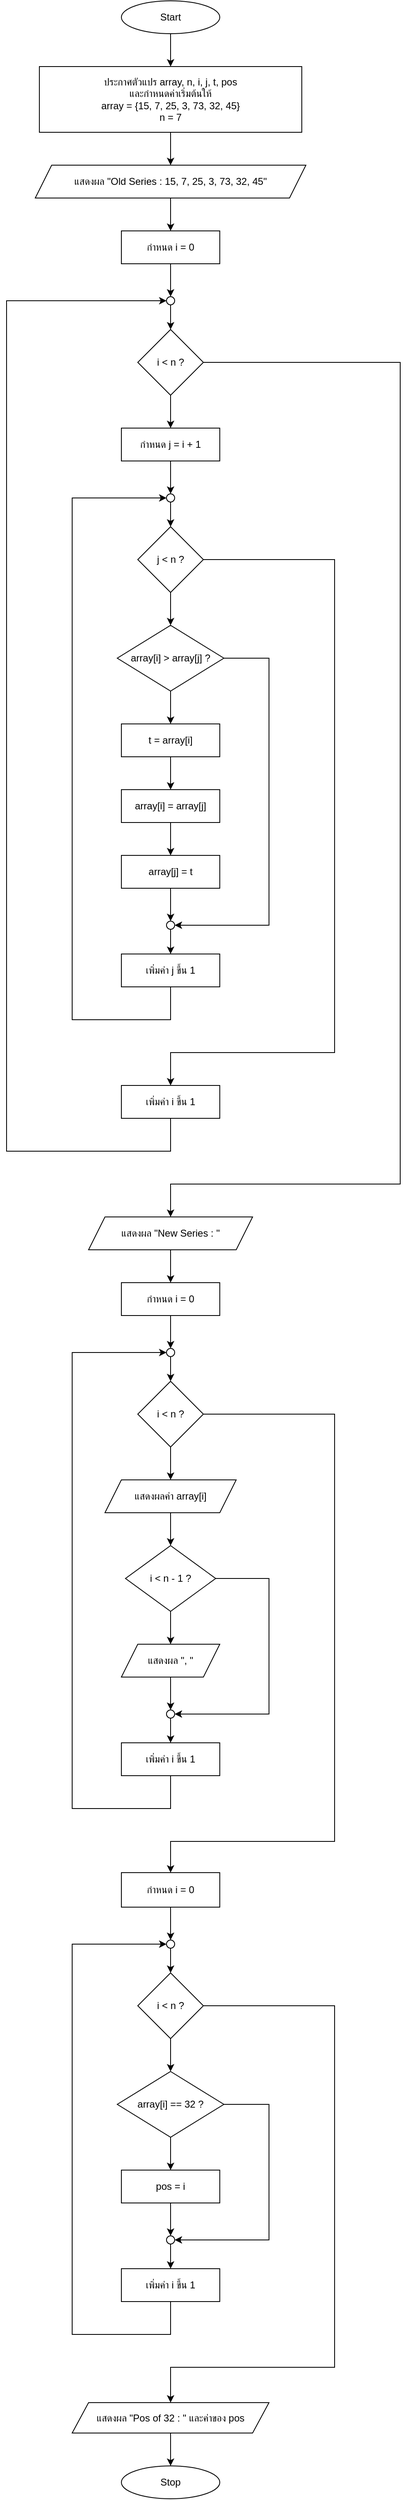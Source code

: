 <mxfile version="28.2.5">
  <diagram name="หน้า-1" id="DDYYQTp5KiVwwcD2y10V">
    <mxGraphModel dx="2230" dy="1855" grid="1" gridSize="10" guides="1" tooltips="1" connect="1" arrows="1" fold="1" page="1" pageScale="1" pageWidth="827" pageHeight="1169" math="0" shadow="0">
      <root>
        <mxCell id="0" />
        <mxCell id="1" parent="0" />
        <mxCell id="iIrVy1uz0uTO4pPe2vCX-78" value="" style="edgeStyle=orthogonalEdgeStyle;rounded=0;orthogonalLoop=1;jettySize=auto;html=1;" edge="1" parent="1" source="2" target="iIrVy1uz0uTO4pPe2vCX-77">
          <mxGeometry relative="1" as="geometry" />
        </mxCell>
        <mxCell id="2" value="Start" style="ellipse;whiteSpace=wrap;html=1;" vertex="1" parent="1">
          <mxGeometry x="340" width="120" height="40" as="geometry" />
        </mxCell>
        <mxCell id="6" value="แสดงผล &quot;Old Series : 15, 7, 25, 3, 73, 32, 45&quot;" style="shape=parallelogram;perimeter=parallelogramPerimeter;whiteSpace=wrap;html=1;fixedSize=1;" vertex="1" parent="1">
          <mxGeometry x="235" y="200" width="330" height="40" as="geometry" />
        </mxCell>
        <mxCell id="7" value="" style="endArrow=classic;html=1;rounded=0;" edge="1" parent="1" source="6" target="8">
          <mxGeometry width="50" height="50" relative="1" as="geometry">
            <mxPoint x="400" y="380" as="sourcePoint" />
            <mxPoint x="450" y="330" as="targetPoint" />
          </mxGeometry>
        </mxCell>
        <mxCell id="iIrVy1uz0uTO4pPe2vCX-95" value="" style="edgeStyle=orthogonalEdgeStyle;rounded=0;orthogonalLoop=1;jettySize=auto;html=1;" edge="1" parent="1" source="8" target="iIrVy1uz0uTO4pPe2vCX-93">
          <mxGeometry relative="1" as="geometry" />
        </mxCell>
        <mxCell id="8" value="กำหนด i = 0" style="rounded=0;whiteSpace=wrap;html=1;" vertex="1" parent="1">
          <mxGeometry x="340" y="280" width="120" height="40" as="geometry" />
        </mxCell>
        <mxCell id="iIrVy1uz0uTO4pPe2vCX-80" value="" style="edgeStyle=orthogonalEdgeStyle;rounded=0;orthogonalLoop=1;jettySize=auto;html=1;" edge="1" parent="1" source="10" target="13">
          <mxGeometry relative="1" as="geometry" />
        </mxCell>
        <mxCell id="iIrVy1uz0uTO4pPe2vCX-98" style="edgeStyle=orthogonalEdgeStyle;rounded=0;orthogonalLoop=1;jettySize=auto;html=1;entryX=0.5;entryY=0;entryDx=0;entryDy=0;" edge="1" parent="1" source="10" target="37">
          <mxGeometry relative="1" as="geometry">
            <Array as="points">
              <mxPoint x="680" y="440" />
              <mxPoint x="680" y="1440" />
              <mxPoint x="400" y="1440" />
            </Array>
          </mxGeometry>
        </mxCell>
        <mxCell id="10" value="i &amp;lt; n ?" style="rhombus;whiteSpace=wrap;html=1;" vertex="1" parent="1">
          <mxGeometry x="360" y="400" width="80" height="80" as="geometry" />
        </mxCell>
        <mxCell id="iIrVy1uz0uTO4pPe2vCX-89" value="" style="edgeStyle=orthogonalEdgeStyle;rounded=0;orthogonalLoop=1;jettySize=auto;html=1;" edge="1" parent="1" source="13" target="iIrVy1uz0uTO4pPe2vCX-88">
          <mxGeometry relative="1" as="geometry" />
        </mxCell>
        <mxCell id="13" value="กำหนด j = i + 1" style="rounded=0;whiteSpace=wrap;html=1;" vertex="1" parent="1">
          <mxGeometry x="340" y="520" width="120" height="40" as="geometry" />
        </mxCell>
        <mxCell id="iIrVy1uz0uTO4pPe2vCX-92" style="edgeStyle=orthogonalEdgeStyle;rounded=0;orthogonalLoop=1;jettySize=auto;html=1;entryX=0.5;entryY=0;entryDx=0;entryDy=0;" edge="1" parent="1" source="15" target="34">
          <mxGeometry relative="1" as="geometry">
            <mxPoint x="560" y="1250" as="targetPoint" />
            <Array as="points">
              <mxPoint x="600" y="680" />
              <mxPoint x="600" y="1280" />
              <mxPoint x="400" y="1280" />
            </Array>
          </mxGeometry>
        </mxCell>
        <mxCell id="15" value="j &amp;lt; n ?" style="rhombus;whiteSpace=wrap;html=1;" vertex="1" parent="1">
          <mxGeometry x="360" y="640" width="80" height="80" as="geometry" />
        </mxCell>
        <mxCell id="16" value="" style="endArrow=classic;html=1;rounded=0;" edge="1" parent="1" source="15" target="18">
          <mxGeometry width="50" height="50" relative="1" as="geometry">
            <mxPoint x="425" y="820" as="sourcePoint" />
            <mxPoint x="425" y="840" as="targetPoint" />
          </mxGeometry>
        </mxCell>
        <mxCell id="iIrVy1uz0uTO4pPe2vCX-82" style="edgeStyle=orthogonalEdgeStyle;rounded=0;orthogonalLoop=1;jettySize=auto;html=1;entryX=0.5;entryY=0;entryDx=0;entryDy=0;" edge="1" parent="1" source="18" target="21">
          <mxGeometry relative="1" as="geometry" />
        </mxCell>
        <mxCell id="iIrVy1uz0uTO4pPe2vCX-83" style="edgeStyle=orthogonalEdgeStyle;rounded=0;orthogonalLoop=1;jettySize=auto;html=1;entryX=1;entryY=0.5;entryDx=0;entryDy=0;" edge="1" parent="1" source="18" target="iIrVy1uz0uTO4pPe2vCX-85">
          <mxGeometry relative="1" as="geometry">
            <mxPoint x="520" y="1120" as="targetPoint" />
            <Array as="points">
              <mxPoint x="520" y="800" />
              <mxPoint x="520" y="1125" />
            </Array>
          </mxGeometry>
        </mxCell>
        <mxCell id="18" value="array[i] &amp;gt; array[j] ?" style="rhombus;whiteSpace=wrap;html=1;" vertex="1" parent="1">
          <mxGeometry x="335" y="760" width="130" height="80" as="geometry" />
        </mxCell>
        <mxCell id="21" value="t = array[i]" style="rounded=0;whiteSpace=wrap;html=1;" vertex="1" parent="1">
          <mxGeometry x="340" y="880" width="120" height="40" as="geometry" />
        </mxCell>
        <mxCell id="22" value="" style="endArrow=classic;html=1;rounded=0;" edge="1" parent="1" source="21" target="23">
          <mxGeometry width="50" height="50" relative="1" as="geometry">
            <mxPoint x="400" y="1040" as="sourcePoint" />
            <mxPoint x="450" y="990" as="targetPoint" />
          </mxGeometry>
        </mxCell>
        <mxCell id="23" value="array[i] = array[j]" style="rounded=0;whiteSpace=wrap;html=1;" vertex="1" parent="1">
          <mxGeometry x="340" y="960" width="120" height="40" as="geometry" />
        </mxCell>
        <mxCell id="24" value="" style="endArrow=classic;html=1;rounded=0;" edge="1" parent="1" source="23" target="25">
          <mxGeometry width="50" height="50" relative="1" as="geometry">
            <mxPoint x="400" y="1140" as="sourcePoint" />
            <mxPoint x="450" y="1090" as="targetPoint" />
          </mxGeometry>
        </mxCell>
        <mxCell id="iIrVy1uz0uTO4pPe2vCX-86" value="" style="edgeStyle=orthogonalEdgeStyle;rounded=0;orthogonalLoop=1;jettySize=auto;html=1;" edge="1" parent="1" source="25" target="iIrVy1uz0uTO4pPe2vCX-85">
          <mxGeometry relative="1" as="geometry" />
        </mxCell>
        <mxCell id="25" value="array[j] = t" style="rounded=0;whiteSpace=wrap;html=1;" vertex="1" parent="1">
          <mxGeometry x="340" y="1040" width="120" height="40" as="geometry" />
        </mxCell>
        <mxCell id="iIrVy1uz0uTO4pPe2vCX-91" style="edgeStyle=orthogonalEdgeStyle;rounded=0;orthogonalLoop=1;jettySize=auto;html=1;entryX=0;entryY=0.5;entryDx=0;entryDy=0;" edge="1" parent="1" source="28" target="iIrVy1uz0uTO4pPe2vCX-88">
          <mxGeometry relative="1" as="geometry">
            <Array as="points">
              <mxPoint x="400" y="1240" />
              <mxPoint x="280" y="1240" />
              <mxPoint x="280" y="605" />
            </Array>
          </mxGeometry>
        </mxCell>
        <mxCell id="28" value="เพิ่มค่า j ขึ้น 1" style="rounded=0;whiteSpace=wrap;html=1;" vertex="1" parent="1">
          <mxGeometry x="340" y="1160" width="120" height="40" as="geometry" />
        </mxCell>
        <mxCell id="iIrVy1uz0uTO4pPe2vCX-97" style="edgeStyle=orthogonalEdgeStyle;rounded=0;orthogonalLoop=1;jettySize=auto;html=1;entryX=0;entryY=0.5;entryDx=0;entryDy=0;" edge="1" parent="1" source="34" target="iIrVy1uz0uTO4pPe2vCX-93">
          <mxGeometry relative="1" as="geometry">
            <Array as="points">
              <mxPoint x="400" y="1400" />
              <mxPoint x="200" y="1400" />
              <mxPoint x="200" y="365" />
            </Array>
          </mxGeometry>
        </mxCell>
        <mxCell id="34" value="เพิ่มค่า i ขึ้น 1" style="whiteSpace=wrap;html=1;rounded=0;" vertex="1" parent="1">
          <mxGeometry x="340" y="1320" width="120" height="40" as="geometry" />
        </mxCell>
        <mxCell id="iIrVy1uz0uTO4pPe2vCX-99" value="" style="edgeStyle=orthogonalEdgeStyle;rounded=0;orthogonalLoop=1;jettySize=auto;html=1;" edge="1" parent="1" source="37" target="39">
          <mxGeometry relative="1" as="geometry" />
        </mxCell>
        <mxCell id="37" value="แสดงผล &quot;New Series : &quot;" style="shape=parallelogram;perimeter=parallelogramPerimeter;whiteSpace=wrap;html=1;fixedSize=1;" vertex="1" parent="1">
          <mxGeometry x="300" y="1480" width="200" height="40" as="geometry" />
        </mxCell>
        <mxCell id="iIrVy1uz0uTO4pPe2vCX-103" value="" style="edgeStyle=orthogonalEdgeStyle;rounded=0;orthogonalLoop=1;jettySize=auto;html=1;" edge="1" parent="1" source="39" target="iIrVy1uz0uTO4pPe2vCX-102">
          <mxGeometry relative="1" as="geometry" />
        </mxCell>
        <mxCell id="39" value="กำหนด i = 0" style="rounded=0;whiteSpace=wrap;html=1;" vertex="1" parent="1">
          <mxGeometry x="340" y="1560" width="120" height="40" as="geometry" />
        </mxCell>
        <mxCell id="iIrVy1uz0uTO4pPe2vCX-101" style="edgeStyle=orthogonalEdgeStyle;rounded=0;orthogonalLoop=1;jettySize=auto;html=1;entryX=0.5;entryY=0;entryDx=0;entryDy=0;" edge="1" parent="1" source="41" target="59">
          <mxGeometry relative="1" as="geometry">
            <mxPoint x="680" y="1720" as="targetPoint" />
            <Array as="points">
              <mxPoint x="600" y="1720" />
              <mxPoint x="600" y="2240" />
              <mxPoint x="400" y="2240" />
            </Array>
          </mxGeometry>
        </mxCell>
        <mxCell id="41" value="i &amp;lt; n ?" style="rhombus;whiteSpace=wrap;html=1;" vertex="1" parent="1">
          <mxGeometry x="360" y="1680" width="80" height="80" as="geometry" />
        </mxCell>
        <mxCell id="42" value="" style="endArrow=classic;html=1;rounded=0;" edge="1" parent="1" source="41" target="44">
          <mxGeometry width="50" height="50" relative="1" as="geometry">
            <mxPoint x="690" y="1800" as="sourcePoint" />
            <mxPoint x="690" y="1820" as="targetPoint" />
          </mxGeometry>
        </mxCell>
        <mxCell id="44" value="แสดงผลค่า array[i]" style="shape=parallelogram;perimeter=parallelogramPerimeter;whiteSpace=wrap;html=1;fixedSize=1;" vertex="1" parent="1">
          <mxGeometry x="320" y="1800" width="160" height="40" as="geometry" />
        </mxCell>
        <mxCell id="45" value="" style="endArrow=classic;html=1;rounded=0;" edge="1" parent="1" source="44" target="46">
          <mxGeometry width="50" height="50" relative="1" as="geometry">
            <mxPoint x="660" y="1910" as="sourcePoint" />
            <mxPoint x="710" y="1860" as="targetPoint" />
          </mxGeometry>
        </mxCell>
        <mxCell id="iIrVy1uz0uTO4pPe2vCX-109" style="edgeStyle=orthogonalEdgeStyle;rounded=0;orthogonalLoop=1;jettySize=auto;html=1;entryX=1;entryY=0.5;entryDx=0;entryDy=0;" edge="1" parent="1" source="46" target="iIrVy1uz0uTO4pPe2vCX-106">
          <mxGeometry relative="1" as="geometry">
            <Array as="points">
              <mxPoint x="520" y="1920" />
              <mxPoint x="520" y="2085" />
            </Array>
          </mxGeometry>
        </mxCell>
        <mxCell id="46" value="i &amp;lt; n - 1 ?" style="rhombus;whiteSpace=wrap;html=1;" vertex="1" parent="1">
          <mxGeometry x="345" y="1880" width="110" height="80" as="geometry" />
        </mxCell>
        <mxCell id="47" value="" style="endArrow=classic;html=1;rounded=0;" edge="1" parent="1" source="46" target="49">
          <mxGeometry width="50" height="50" relative="1" as="geometry">
            <mxPoint x="690" y="2020" as="sourcePoint" />
            <mxPoint x="690" y="2040" as="targetPoint" />
          </mxGeometry>
        </mxCell>
        <mxCell id="iIrVy1uz0uTO4pPe2vCX-107" value="" style="edgeStyle=orthogonalEdgeStyle;rounded=0;orthogonalLoop=1;jettySize=auto;html=1;" edge="1" parent="1" source="49" target="iIrVy1uz0uTO4pPe2vCX-106">
          <mxGeometry relative="1" as="geometry" />
        </mxCell>
        <mxCell id="49" value="แสดงผล &quot;, &quot;" style="shape=parallelogram;perimeter=parallelogramPerimeter;whiteSpace=wrap;html=1;fixedSize=1;" vertex="1" parent="1">
          <mxGeometry x="340" y="2000" width="120" height="40" as="geometry" />
        </mxCell>
        <mxCell id="iIrVy1uz0uTO4pPe2vCX-105" style="edgeStyle=orthogonalEdgeStyle;rounded=0;orthogonalLoop=1;jettySize=auto;html=1;entryX=0;entryY=0.5;entryDx=0;entryDy=0;" edge="1" parent="1" source="52" target="iIrVy1uz0uTO4pPe2vCX-102">
          <mxGeometry relative="1" as="geometry">
            <Array as="points">
              <mxPoint x="400" y="2200" />
              <mxPoint x="280" y="2200" />
              <mxPoint x="280" y="1645" />
            </Array>
          </mxGeometry>
        </mxCell>
        <mxCell id="52" value="เพิ่มค่า i ขึ้น 1" style="rounded=0;whiteSpace=wrap;html=1;" vertex="1" parent="1">
          <mxGeometry x="340" y="2120" width="120" height="40" as="geometry" />
        </mxCell>
        <mxCell id="iIrVy1uz0uTO4pPe2vCX-113" value="" style="edgeStyle=orthogonalEdgeStyle;rounded=0;orthogonalLoop=1;jettySize=auto;html=1;" edge="1" parent="1" source="59" target="iIrVy1uz0uTO4pPe2vCX-112">
          <mxGeometry relative="1" as="geometry" />
        </mxCell>
        <mxCell id="59" value="กำหนด i = 0" style="rounded=0;whiteSpace=wrap;html=1;" vertex="1" parent="1">
          <mxGeometry x="340" y="2278" width="120" height="42" as="geometry" />
        </mxCell>
        <mxCell id="iIrVy1uz0uTO4pPe2vCX-123" style="edgeStyle=orthogonalEdgeStyle;rounded=0;orthogonalLoop=1;jettySize=auto;html=1;" edge="1" parent="1" source="61" target="75">
          <mxGeometry relative="1" as="geometry">
            <Array as="points">
              <mxPoint x="600" y="2440" />
              <mxPoint x="600" y="2880" />
              <mxPoint x="400" y="2880" />
            </Array>
          </mxGeometry>
        </mxCell>
        <mxCell id="61" value="i &amp;lt; n ?" style="rhombus;whiteSpace=wrap;html=1;" vertex="1" parent="1">
          <mxGeometry x="360" y="2400" width="80" height="80" as="geometry" />
        </mxCell>
        <mxCell id="62" value="" style="endArrow=classic;html=1;rounded=0;" edge="1" parent="1" source="61" target="64">
          <mxGeometry width="50" height="50" relative="1" as="geometry">
            <mxPoint x="1240" y="2600" as="sourcePoint" />
            <mxPoint x="1240" y="2580" as="targetPoint" />
          </mxGeometry>
        </mxCell>
        <mxCell id="iIrVy1uz0uTO4pPe2vCX-117" value="" style="edgeStyle=orthogonalEdgeStyle;rounded=0;orthogonalLoop=1;jettySize=auto;html=1;" edge="1" parent="1" source="64" target="67">
          <mxGeometry relative="1" as="geometry" />
        </mxCell>
        <mxCell id="iIrVy1uz0uTO4pPe2vCX-122" style="edgeStyle=orthogonalEdgeStyle;rounded=0;orthogonalLoop=1;jettySize=auto;html=1;entryX=1;entryY=0.5;entryDx=0;entryDy=0;" edge="1" parent="1" source="64" target="iIrVy1uz0uTO4pPe2vCX-118">
          <mxGeometry relative="1" as="geometry">
            <Array as="points">
              <mxPoint x="520" y="2560" />
              <mxPoint x="520" y="2725" />
            </Array>
          </mxGeometry>
        </mxCell>
        <mxCell id="64" value="array[i] == 32 ?" style="rhombus;whiteSpace=wrap;html=1;" vertex="1" parent="1">
          <mxGeometry x="335" y="2520" width="130" height="80" as="geometry" />
        </mxCell>
        <mxCell id="iIrVy1uz0uTO4pPe2vCX-119" value="" style="edgeStyle=orthogonalEdgeStyle;rounded=0;orthogonalLoop=1;jettySize=auto;html=1;" edge="1" parent="1" source="67" target="iIrVy1uz0uTO4pPe2vCX-118">
          <mxGeometry relative="1" as="geometry" />
        </mxCell>
        <mxCell id="67" value="pos = i" style="rounded=0;whiteSpace=wrap;html=1;" vertex="1" parent="1">
          <mxGeometry x="340" y="2640" width="120" height="40" as="geometry" />
        </mxCell>
        <mxCell id="iIrVy1uz0uTO4pPe2vCX-121" style="edgeStyle=orthogonalEdgeStyle;rounded=0;orthogonalLoop=1;jettySize=auto;html=1;entryX=0;entryY=0.5;entryDx=0;entryDy=0;" edge="1" parent="1" source="70" target="iIrVy1uz0uTO4pPe2vCX-112">
          <mxGeometry relative="1" as="geometry">
            <Array as="points">
              <mxPoint x="400" y="2840" />
              <mxPoint x="280" y="2840" />
              <mxPoint x="280" y="2365" />
            </Array>
          </mxGeometry>
        </mxCell>
        <mxCell id="70" value="เพิ่มค่า i ขึ้น 1" style="rounded=0;whiteSpace=wrap;html=1;" vertex="1" parent="1">
          <mxGeometry x="340" y="2760" width="120" height="40" as="geometry" />
        </mxCell>
        <mxCell id="75" value="แสดงผล &quot;Pos of 32 : &quot; และค่าของ pos" style="shape=parallelogram;perimeter=parallelogramPerimeter;whiteSpace=wrap;html=1;fixedSize=1;" vertex="1" parent="1">
          <mxGeometry x="280" y="2923" width="240" height="37" as="geometry" />
        </mxCell>
        <mxCell id="76" value="" style="endArrow=classic;html=1;rounded=0;" edge="1" parent="1" source="75" target="77">
          <mxGeometry width="50" height="50" relative="1" as="geometry">
            <mxPoint x="1135" y="2713" as="sourcePoint" />
            <mxPoint x="1185" y="2663" as="targetPoint" />
          </mxGeometry>
        </mxCell>
        <mxCell id="77" value="Stop" style="ellipse;whiteSpace=wrap;html=1;" vertex="1" parent="1">
          <mxGeometry x="340" y="3000" width="120" height="40" as="geometry" />
        </mxCell>
        <mxCell id="iIrVy1uz0uTO4pPe2vCX-79" value="" style="edgeStyle=orthogonalEdgeStyle;rounded=0;orthogonalLoop=1;jettySize=auto;html=1;" edge="1" parent="1" source="iIrVy1uz0uTO4pPe2vCX-77" target="6">
          <mxGeometry relative="1" as="geometry" />
        </mxCell>
        <mxCell id="iIrVy1uz0uTO4pPe2vCX-77" value="ประกาศตัวแปร array, n, i, j, t, pos&lt;br&gt;และกำหนดค่าเริ่มต้นให้&lt;br&gt;array = {15, 7, 25, 3, 73, 32, 45}&lt;br&gt;n = 7" style="rounded=0;whiteSpace=wrap;html=1;" vertex="1" parent="1">
          <mxGeometry x="240" y="80" width="320" height="80" as="geometry" />
        </mxCell>
        <mxCell id="iIrVy1uz0uTO4pPe2vCX-87" value="" style="edgeStyle=orthogonalEdgeStyle;rounded=0;orthogonalLoop=1;jettySize=auto;html=1;" edge="1" parent="1" source="iIrVy1uz0uTO4pPe2vCX-85" target="28">
          <mxGeometry relative="1" as="geometry" />
        </mxCell>
        <mxCell id="iIrVy1uz0uTO4pPe2vCX-85" value="" style="ellipse;whiteSpace=wrap;html=1;aspect=fixed;" vertex="1" parent="1">
          <mxGeometry x="395" y="1120" width="10" height="10" as="geometry" />
        </mxCell>
        <mxCell id="iIrVy1uz0uTO4pPe2vCX-90" value="" style="edgeStyle=orthogonalEdgeStyle;rounded=0;orthogonalLoop=1;jettySize=auto;html=1;" edge="1" parent="1" source="iIrVy1uz0uTO4pPe2vCX-88" target="15">
          <mxGeometry relative="1" as="geometry" />
        </mxCell>
        <mxCell id="iIrVy1uz0uTO4pPe2vCX-88" value="" style="ellipse;whiteSpace=wrap;html=1;aspect=fixed;" vertex="1" parent="1">
          <mxGeometry x="395" y="600" width="10" height="10" as="geometry" />
        </mxCell>
        <mxCell id="iIrVy1uz0uTO4pPe2vCX-96" value="" style="edgeStyle=orthogonalEdgeStyle;rounded=0;orthogonalLoop=1;jettySize=auto;html=1;" edge="1" parent="1" source="iIrVy1uz0uTO4pPe2vCX-93" target="10">
          <mxGeometry relative="1" as="geometry" />
        </mxCell>
        <mxCell id="iIrVy1uz0uTO4pPe2vCX-93" value="" style="ellipse;whiteSpace=wrap;html=1;aspect=fixed;" vertex="1" parent="1">
          <mxGeometry x="395" y="360" width="10" height="10" as="geometry" />
        </mxCell>
        <mxCell id="iIrVy1uz0uTO4pPe2vCX-104" value="" style="edgeStyle=orthogonalEdgeStyle;rounded=0;orthogonalLoop=1;jettySize=auto;html=1;" edge="1" parent="1" source="iIrVy1uz0uTO4pPe2vCX-102" target="41">
          <mxGeometry relative="1" as="geometry" />
        </mxCell>
        <mxCell id="iIrVy1uz0uTO4pPe2vCX-102" value="" style="ellipse;whiteSpace=wrap;html=1;aspect=fixed;" vertex="1" parent="1">
          <mxGeometry x="395" y="1640" width="10" height="10" as="geometry" />
        </mxCell>
        <mxCell id="iIrVy1uz0uTO4pPe2vCX-108" value="" style="edgeStyle=orthogonalEdgeStyle;rounded=0;orthogonalLoop=1;jettySize=auto;html=1;" edge="1" parent="1" source="iIrVy1uz0uTO4pPe2vCX-106" target="52">
          <mxGeometry relative="1" as="geometry" />
        </mxCell>
        <mxCell id="iIrVy1uz0uTO4pPe2vCX-106" value="" style="ellipse;whiteSpace=wrap;html=1;aspect=fixed;" vertex="1" parent="1">
          <mxGeometry x="395" y="2080" width="10" height="10" as="geometry" />
        </mxCell>
        <mxCell id="iIrVy1uz0uTO4pPe2vCX-114" value="" style="edgeStyle=orthogonalEdgeStyle;rounded=0;orthogonalLoop=1;jettySize=auto;html=1;" edge="1" parent="1" source="iIrVy1uz0uTO4pPe2vCX-112" target="61">
          <mxGeometry relative="1" as="geometry" />
        </mxCell>
        <mxCell id="iIrVy1uz0uTO4pPe2vCX-112" value="" style="ellipse;whiteSpace=wrap;html=1;aspect=fixed;" vertex="1" parent="1">
          <mxGeometry x="395" y="2360" width="10" height="10" as="geometry" />
        </mxCell>
        <mxCell id="iIrVy1uz0uTO4pPe2vCX-120" value="" style="edgeStyle=orthogonalEdgeStyle;rounded=0;orthogonalLoop=1;jettySize=auto;html=1;" edge="1" parent="1" source="iIrVy1uz0uTO4pPe2vCX-118" target="70">
          <mxGeometry relative="1" as="geometry" />
        </mxCell>
        <mxCell id="iIrVy1uz0uTO4pPe2vCX-118" value="" style="ellipse;whiteSpace=wrap;html=1;aspect=fixed;" vertex="1" parent="1">
          <mxGeometry x="395" y="2720" width="10" height="10" as="geometry" />
        </mxCell>
      </root>
    </mxGraphModel>
  </diagram>
</mxfile>
